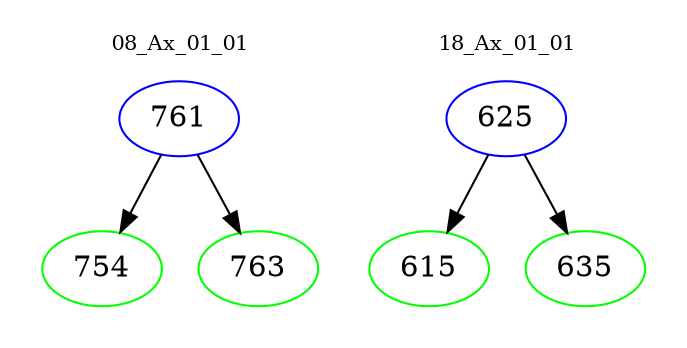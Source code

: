 digraph{
subgraph cluster_0 {
color = white
label = "08_Ax_01_01";
fontsize=10;
T0_761 [label="761", color="blue"]
T0_761 -> T0_754 [color="black"]
T0_754 [label="754", color="green"]
T0_761 -> T0_763 [color="black"]
T0_763 [label="763", color="green"]
}
subgraph cluster_1 {
color = white
label = "18_Ax_01_01";
fontsize=10;
T1_625 [label="625", color="blue"]
T1_625 -> T1_615 [color="black"]
T1_615 [label="615", color="green"]
T1_625 -> T1_635 [color="black"]
T1_635 [label="635", color="green"]
}
}
